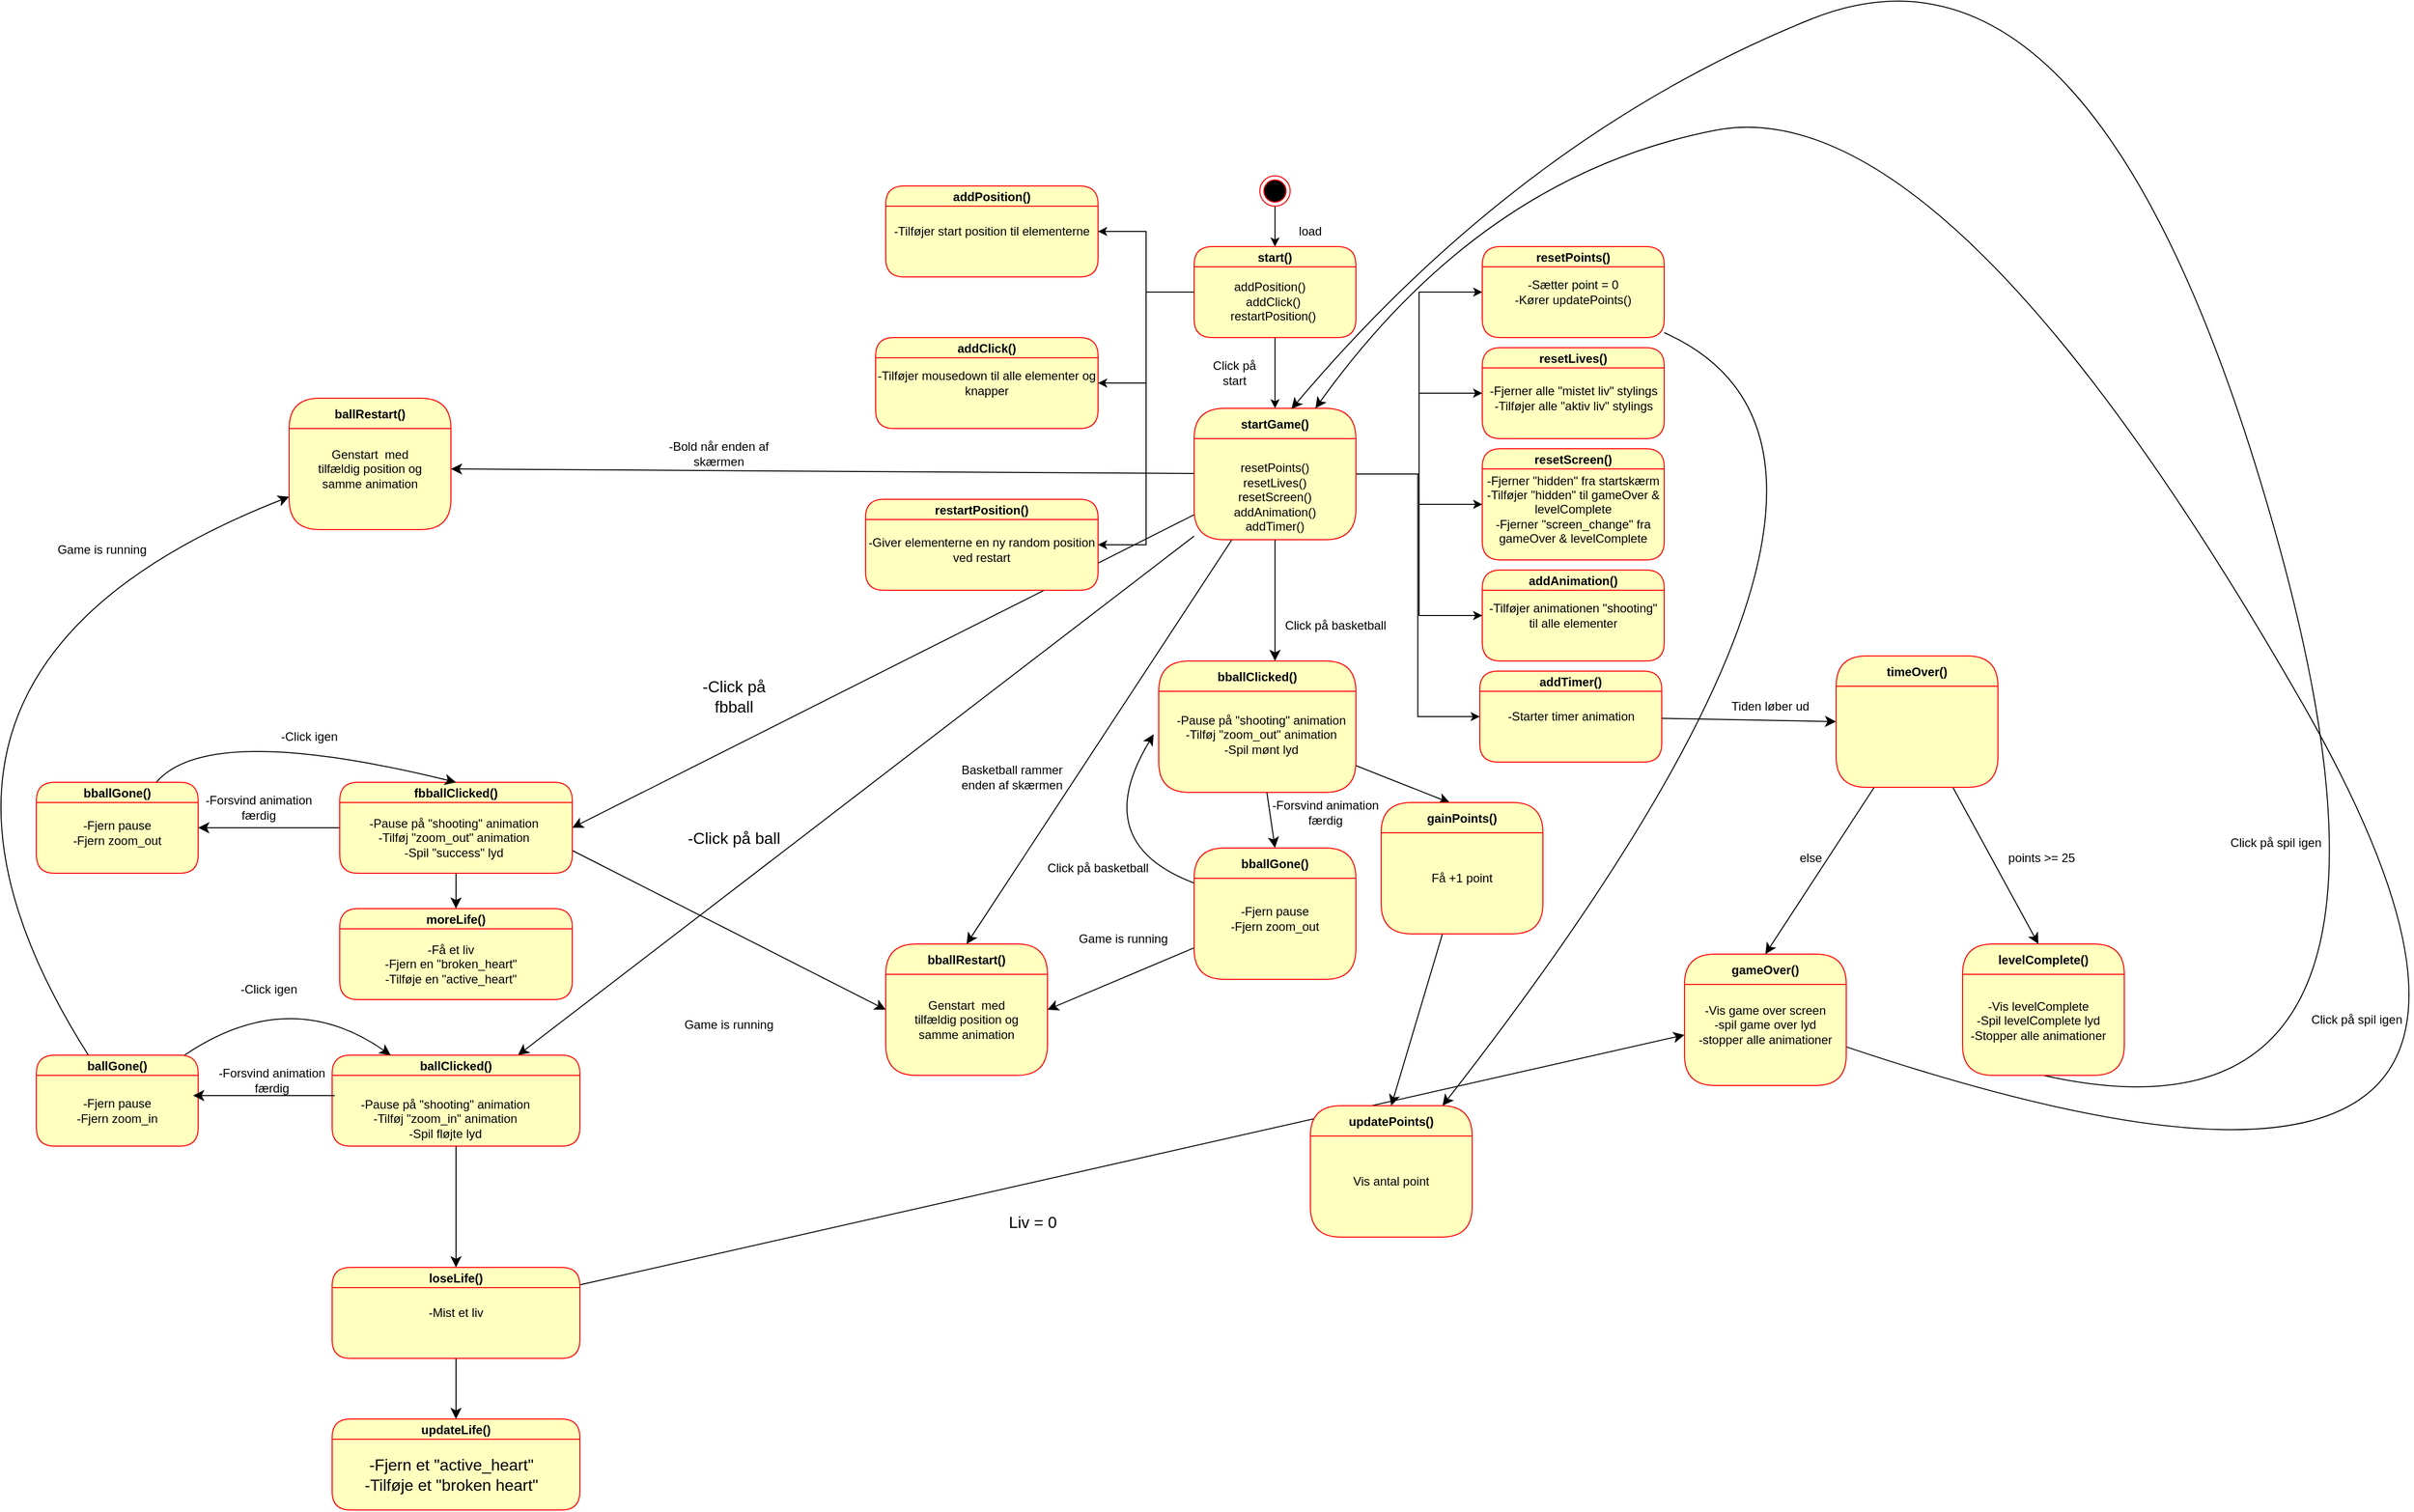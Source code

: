 <mxfile version="21.0.2" type="device" pages="2"><diagram name="Page-1" id="EKDAIRK4EQyqS29n6DTL"><mxGraphModel dx="3195" dy="2098" grid="1" gridSize="10" guides="1" tooltips="1" connect="1" arrows="1" fold="1" page="1" pageScale="1" pageWidth="850" pageHeight="1100" math="0" shadow="0"><root><mxCell id="0"/><mxCell id="1" parent="0"/><mxCell id="jFFRR9No9BR8C4mNlKIy-22" style="edgeStyle=orthogonalEdgeStyle;rounded=0;orthogonalLoop=1;jettySize=auto;html=1;fillColor=#000000;entryX=0.5;entryY=0;entryDx=0;entryDy=0;" parent="1" source="jFFRR9No9BR8C4mNlKIy-1" target="xvDKMqz-f_GZb6EuTXYa-5" edge="1"><mxGeometry relative="1" as="geometry"><mxPoint x="440" y="110" as="targetPoint"/></mxGeometry></mxCell><mxCell id="jFFRR9No9BR8C4mNlKIy-1" value="" style="ellipse;html=1;shape=endState;fillColor=#000000;strokeColor=#ff0000;" parent="1" vertex="1"><mxGeometry x="420" y="10" width="30" height="30" as="geometry"/></mxCell><mxCell id="xvDKMqz-f_GZb6EuTXYa-18" style="edgeStyle=orthogonalEdgeStyle;rounded=0;orthogonalLoop=1;jettySize=auto;html=1;exitX=0.5;exitY=1;exitDx=0;exitDy=0;entryX=0.5;entryY=0;entryDx=0;entryDy=0;" parent="1" source="xvDKMqz-f_GZb6EuTXYa-5" target="xvDKMqz-f_GZb6EuTXYa-9" edge="1"><mxGeometry relative="1" as="geometry"/></mxCell><mxCell id="xvDKMqz-f_GZb6EuTXYa-5" value="start()" style="swimlane;fontStyle=1;align=center;verticalAlign=middle;childLayout=stackLayout;horizontal=1;startSize=20;horizontalStack=0;resizeParent=0;resizeLast=1;container=0;fontColor=#000000;collapsible=0;rounded=1;arcSize=30;strokeColor=#ff0000;fillColor=#ffffc0;swimlaneFillColor=#ffffc0;dropTarget=0;" parent="1" vertex="1"><mxGeometry x="355" y="80" width="160" height="90" as="geometry"/></mxCell><mxCell id="xvDKMqz-f_GZb6EuTXYa-8" value="load" style="text;html=1;strokeColor=none;fillColor=none;align=center;verticalAlign=middle;whiteSpace=wrap;rounded=0;" parent="1" vertex="1"><mxGeometry x="440" y="50" width="60" height="30" as="geometry"/></mxCell><mxCell id="xvDKMqz-f_GZb6EuTXYa-27" style="edgeStyle=orthogonalEdgeStyle;rounded=0;orthogonalLoop=1;jettySize=auto;html=1;entryX=0;entryY=0.5;entryDx=0;entryDy=0;" parent="1" source="xvDKMqz-f_GZb6EuTXYa-9" target="xvDKMqz-f_GZb6EuTXYa-21" edge="1"><mxGeometry relative="1" as="geometry"/></mxCell><mxCell id="xvDKMqz-f_GZb6EuTXYa-28" style="edgeStyle=orthogonalEdgeStyle;rounded=0;orthogonalLoop=1;jettySize=auto;html=1;entryX=0;entryY=0.5;entryDx=0;entryDy=0;" parent="1" source="xvDKMqz-f_GZb6EuTXYa-9" target="xvDKMqz-f_GZb6EuTXYa-22" edge="1"><mxGeometry relative="1" as="geometry"><mxPoint x="640.0" y="305" as="targetPoint"/></mxGeometry></mxCell><mxCell id="xvDKMqz-f_GZb6EuTXYa-29" style="edgeStyle=orthogonalEdgeStyle;rounded=0;orthogonalLoop=1;jettySize=auto;html=1;entryX=0;entryY=0.5;entryDx=0;entryDy=0;" parent="1" source="xvDKMqz-f_GZb6EuTXYa-9" target="xvDKMqz-f_GZb6EuTXYa-23" edge="1"><mxGeometry relative="1" as="geometry"><mxPoint x="640.0" y="305" as="targetPoint"/></mxGeometry></mxCell><mxCell id="xvDKMqz-f_GZb6EuTXYa-31" style="edgeStyle=orthogonalEdgeStyle;rounded=0;orthogonalLoop=1;jettySize=auto;html=1;entryX=0;entryY=0.5;entryDx=0;entryDy=0;" parent="1" source="xvDKMqz-f_GZb6EuTXYa-9" target="xvDKMqz-f_GZb6EuTXYa-30" edge="1"><mxGeometry relative="1" as="geometry"/></mxCell><mxCell id="xvDKMqz-f_GZb6EuTXYa-33" style="edgeStyle=orthogonalEdgeStyle;rounded=0;orthogonalLoop=1;jettySize=auto;html=1;entryX=0;entryY=0.5;entryDx=0;entryDy=0;" parent="1" source="xvDKMqz-f_GZb6EuTXYa-9" target="xvDKMqz-f_GZb6EuTXYa-32" edge="1"><mxGeometry relative="1" as="geometry"><mxPoint x="590" y="540" as="targetPoint"/></mxGeometry></mxCell><mxCell id="eAfW74wQqjh-u6P9i2cn-40" style="edgeStyle=none;curved=1;rounded=0;orthogonalLoop=1;jettySize=auto;html=1;fontSize=12;startSize=8;endSize=8;entryX=0.75;entryY=0;entryDx=0;entryDy=0;" parent="1" source="xvDKMqz-f_GZb6EuTXYa-9" target="eAfW74wQqjh-u6P9i2cn-26" edge="1"><mxGeometry relative="1" as="geometry"><mxPoint x="-20" y="720" as="targetPoint"/></mxGeometry></mxCell><mxCell id="eAfW74wQqjh-u6P9i2cn-45" style="edgeStyle=none;curved=1;rounded=0;orthogonalLoop=1;jettySize=auto;html=1;fontSize=12;startSize=8;endSize=8;entryX=1;entryY=0.5;entryDx=0;entryDy=0;" parent="1" source="xvDKMqz-f_GZb6EuTXYa-9" target="eAfW74wQqjh-u6P9i2cn-28" edge="1"><mxGeometry relative="1" as="geometry"><mxPoint x="40" y="570" as="targetPoint"/></mxGeometry></mxCell><mxCell id="eAfW74wQqjh-u6P9i2cn-68" style="edgeStyle=none;curved=1;rounded=0;orthogonalLoop=1;jettySize=auto;html=1;fontSize=12;startSize=8;endSize=8;" parent="1" source="xvDKMqz-f_GZb6EuTXYa-9" edge="1"><mxGeometry relative="1" as="geometry"><mxPoint x="435" y="490" as="targetPoint"/></mxGeometry></mxCell><mxCell id="eAfW74wQqjh-u6P9i2cn-72" style="edgeStyle=none;curved=1;rounded=0;orthogonalLoop=1;jettySize=auto;html=1;fontSize=12;startSize=8;endSize=8;" parent="1" source="xvDKMqz-f_GZb6EuTXYa-9" edge="1"><mxGeometry relative="1" as="geometry"><mxPoint x="-380" y="300" as="targetPoint"/></mxGeometry></mxCell><mxCell id="eAfW74wQqjh-u6P9i2cn-84" style="edgeStyle=none;curved=1;rounded=0;orthogonalLoop=1;jettySize=auto;html=1;entryX=0.5;entryY=0;entryDx=0;entryDy=0;fontSize=12;startSize=8;endSize=8;" parent="1" source="xvDKMqz-f_GZb6EuTXYa-9" target="eAfW74wQqjh-u6P9i2cn-71" edge="1"><mxGeometry relative="1" as="geometry"/></mxCell><mxCell id="xvDKMqz-f_GZb6EuTXYa-9" value="startGame()" style="swimlane;fontStyle=1;align=center;verticalAlign=middle;childLayout=stackLayout;horizontal=1;startSize=30;horizontalStack=0;resizeParent=0;resizeLast=1;container=0;fontColor=#000000;collapsible=0;rounded=1;arcSize=36;strokeColor=#ff0000;fillColor=#ffffc0;swimlaneFillColor=#ffffc0;dropTarget=0;" parent="1" vertex="1"><mxGeometry x="355" y="240" width="160" height="130" as="geometry"/></mxCell><mxCell id="xvDKMqz-f_GZb6EuTXYa-10" value="&lt;br style=&quot;border-color: var(--border-color); padding: 0px; margin: 0px;&quot;&gt;&lt;br style=&quot;border-color: var(--border-color); padding: 0px; margin: 0px;&quot;&gt;addPosition()&lt;br style=&quot;border-color: var(--border-color); padding: 0px; margin: 0px;&quot;&gt;&amp;nbsp; addClick()&lt;br style=&quot;border-color: var(--border-color); padding: 0px; margin: 0px;&quot;&gt;&amp;nbsp; restartPosition()" style="text;html=1;strokeColor=none;fillColor=none;align=center;verticalAlign=middle;whiteSpace=wrap;rounded=0;" parent="1" vertex="1"><mxGeometry x="310" y="40" width="240" height="160" as="geometry"/></mxCell><mxCell id="xvDKMqz-f_GZb6EuTXYa-14" value="&lt;div&gt;resetPoints()&lt;/div&gt;&lt;div&gt;&lt;span style=&quot;background-color: initial;&quot;&gt;resetLives()&lt;/span&gt;&lt;br&gt;&lt;/div&gt;&lt;div&gt;&lt;span style=&quot;background-color: initial;&quot;&gt;resetScreen()&lt;/span&gt;&lt;br&gt;&lt;/div&gt;&lt;div&gt;addAnimation()&lt;/div&gt;&lt;div&gt;addTimer()&lt;/div&gt;&lt;div&gt;&lt;span style=&quot;background-color: initial;&quot;&gt;&lt;br&gt;&lt;/span&gt;&lt;/div&gt;" style="text;html=1;strokeColor=none;fillColor=none;align=center;verticalAlign=middle;whiteSpace=wrap;rounded=0;" parent="1" vertex="1"><mxGeometry x="345" y="260" width="180" height="150" as="geometry"/></mxCell><mxCell id="xvDKMqz-f_GZb6EuTXYa-19" value="Click på start" style="text;html=1;strokeColor=none;fillColor=none;align=center;verticalAlign=middle;whiteSpace=wrap;rounded=0;" parent="1" vertex="1"><mxGeometry x="365" y="190" width="60" height="30" as="geometry"/></mxCell><mxCell id="eAfW74wQqjh-u6P9i2cn-93" style="edgeStyle=none;curved=1;rounded=0;orthogonalLoop=1;jettySize=auto;html=1;fontSize=12;startSize=8;endSize=8;" parent="1" source="xvDKMqz-f_GZb6EuTXYa-21" target="eAfW74wQqjh-u6P9i2cn-90" edge="1"><mxGeometry relative="1" as="geometry"><mxPoint x="660" y="744.533" as="targetPoint"/><Array as="points"><mxPoint x="1100" y="290"/></Array></mxGeometry></mxCell><mxCell id="xvDKMqz-f_GZb6EuTXYa-21" value="resetPoints()" style="swimlane;fontStyle=1;align=center;verticalAlign=middle;childLayout=stackLayout;horizontal=1;startSize=20;horizontalStack=0;resizeParent=0;resizeLast=1;container=0;fontColor=#000000;collapsible=0;rounded=1;arcSize=30;strokeColor=#ff0000;fillColor=#ffffc0;swimlaneFillColor=#ffffc0;dropTarget=0;" parent="1" vertex="1"><mxGeometry x="640" y="80" width="180" height="90" as="geometry"/></mxCell><mxCell id="xvDKMqz-f_GZb6EuTXYa-22" value="resetLives()" style="swimlane;fontStyle=1;align=center;verticalAlign=middle;childLayout=stackLayout;horizontal=1;startSize=20;horizontalStack=0;resizeParent=0;resizeLast=1;container=0;fontColor=#000000;collapsible=0;rounded=1;arcSize=30;strokeColor=#ff0000;fillColor=#ffffc0;swimlaneFillColor=#ffffc0;dropTarget=0;" parent="1" vertex="1"><mxGeometry x="640" y="180" width="180" height="90" as="geometry"/></mxCell><mxCell id="xvDKMqz-f_GZb6EuTXYa-23" value="resetScreen()" style="swimlane;fontStyle=1;align=center;verticalAlign=middle;childLayout=stackLayout;horizontal=1;startSize=20;horizontalStack=0;resizeParent=0;resizeLast=1;container=0;fontColor=#000000;collapsible=0;rounded=1;arcSize=30;strokeColor=#ff0000;fillColor=#ffffc0;swimlaneFillColor=#ffffc0;dropTarget=0;" parent="1" vertex="1"><mxGeometry x="640" y="280" width="180" height="110" as="geometry"/></mxCell><mxCell id="xvDKMqz-f_GZb6EuTXYa-30" value="addAnimation()" style="swimlane;fontStyle=1;align=center;verticalAlign=middle;childLayout=stackLayout;horizontal=1;startSize=20;horizontalStack=0;resizeParent=0;resizeLast=1;container=0;fontColor=#000000;collapsible=0;rounded=1;arcSize=30;strokeColor=#ff0000;fillColor=#ffffc0;swimlaneFillColor=#ffffc0;dropTarget=0;" parent="1" vertex="1"><mxGeometry x="640" y="400" width="180" height="90" as="geometry"/></mxCell><mxCell id="xvDKMqz-f_GZb6EuTXYa-32" value="addTimer()" style="swimlane;fontStyle=1;align=center;verticalAlign=middle;childLayout=stackLayout;horizontal=1;startSize=20;horizontalStack=0;resizeParent=0;resizeLast=1;container=0;fontColor=#000000;collapsible=0;rounded=1;arcSize=30;strokeColor=#ff0000;fillColor=#ffffc0;swimlaneFillColor=#ffffc0;dropTarget=0;" parent="1" vertex="1"><mxGeometry x="637.5" y="500" width="180" height="90" as="geometry"/></mxCell><mxCell id="xvDKMqz-f_GZb6EuTXYa-34" value="-Sætter point = 0&lt;br&gt;-Kører updatePoints()" style="text;html=1;strokeColor=none;fillColor=none;align=center;verticalAlign=middle;whiteSpace=wrap;rounded=0;" parent="1" vertex="1"><mxGeometry x="660" y="75" width="140" height="100" as="geometry"/></mxCell><mxCell id="xvDKMqz-f_GZb6EuTXYa-36" value="-Fjerner alle &quot;mistet liv&quot; stylings&lt;br&gt;-Tilføjer alle &quot;aktiv liv&quot; stylings&lt;br&gt;" style="text;html=1;strokeColor=none;fillColor=none;align=center;verticalAlign=middle;whiteSpace=wrap;rounded=0;" parent="1" vertex="1"><mxGeometry x="642.5" y="170" width="175" height="120" as="geometry"/></mxCell><mxCell id="xvDKMqz-f_GZb6EuTXYa-37" value="-Fjerner &quot;hidden&quot; fra startskærm&lt;br&gt;-Tilføjer &quot;hidden&quot; til gameOver &amp;amp; levelComplete&lt;br&gt;-Fjerner &quot;screen_change&quot; fra gameOver &amp;amp; levelComplete" style="text;html=1;strokeColor=none;fillColor=none;align=center;verticalAlign=middle;whiteSpace=wrap;rounded=0;" parent="1" vertex="1"><mxGeometry x="630" y="220" width="200" height="240" as="geometry"/></mxCell><mxCell id="eAfW74wQqjh-u6P9i2cn-4" value="&lt;div&gt;-Tilføjer animationen &quot;shooting&quot; til alle elementer&lt;/div&gt;" style="text;html=1;strokeColor=none;fillColor=none;align=center;verticalAlign=middle;whiteSpace=wrap;rounded=0;" parent="1" vertex="1"><mxGeometry x="640" y="370" width="180" height="150" as="geometry"/></mxCell><mxCell id="eAfW74wQqjh-u6P9i2cn-108" style="edgeStyle=none;curved=1;rounded=0;orthogonalLoop=1;jettySize=auto;html=1;fontSize=12;startSize=8;endSize=8;entryX=0;entryY=0.5;entryDx=0;entryDy=0;" parent="1" source="eAfW74wQqjh-u6P9i2cn-5" target="eAfW74wQqjh-u6P9i2cn-107" edge="1"><mxGeometry relative="1" as="geometry"><mxPoint x="1100" y="540" as="targetPoint"/></mxGeometry></mxCell><mxCell id="eAfW74wQqjh-u6P9i2cn-5" value="&lt;div&gt;-Starter timer animation&lt;/div&gt;" style="text;html=1;strokeColor=none;fillColor=none;align=center;verticalAlign=middle;whiteSpace=wrap;rounded=0;" parent="1" vertex="1"><mxGeometry x="637.5" y="470" width="180" height="150" as="geometry"/></mxCell><mxCell id="eAfW74wQqjh-u6P9i2cn-9" value="addPosition()" style="swimlane;fontStyle=1;align=center;verticalAlign=middle;childLayout=stackLayout;horizontal=1;startSize=20;horizontalStack=0;resizeParent=0;resizeLast=1;container=0;fontColor=#000000;collapsible=0;rounded=1;arcSize=30;strokeColor=#ff0000;fillColor=#ffffc0;swimlaneFillColor=#ffffc0;dropTarget=0;" parent="1" vertex="1"><mxGeometry x="50" y="20" width="210" height="90" as="geometry"/></mxCell><mxCell id="eAfW74wQqjh-u6P9i2cn-10" value="addClick()" style="swimlane;fontStyle=1;align=center;verticalAlign=middle;childLayout=stackLayout;horizontal=1;startSize=20;horizontalStack=0;resizeParent=0;resizeLast=1;container=0;fontColor=#000000;collapsible=0;rounded=1;arcSize=30;strokeColor=#ff0000;fillColor=#ffffc0;swimlaneFillColor=#ffffc0;dropTarget=0;" parent="1" vertex="1"><mxGeometry x="40" y="170" width="220" height="90" as="geometry"/></mxCell><mxCell id="eAfW74wQqjh-u6P9i2cn-11" value="restartPosition()" style="swimlane;fontStyle=1;align=center;verticalAlign=middle;childLayout=stackLayout;horizontal=1;startSize=20;horizontalStack=0;resizeParent=0;resizeLast=1;container=0;fontColor=#000000;collapsible=0;rounded=1;arcSize=30;strokeColor=#ff0000;fillColor=#ffffc0;swimlaneFillColor=#ffffc0;dropTarget=0;" parent="1" vertex="1"><mxGeometry x="30" y="330" width="230" height="90" as="geometry"/></mxCell><mxCell id="eAfW74wQqjh-u6P9i2cn-13" value="-Tilføjer start position til elementerne&lt;br&gt;" style="text;html=1;strokeColor=none;fillColor=none;align=center;verticalAlign=middle;whiteSpace=wrap;rounded=0;" parent="1" vertex="1"><mxGeometry x="35" y="-15" width="240" height="160" as="geometry"/></mxCell><mxCell id="eAfW74wQqjh-u6P9i2cn-14" value="-Tilføjer mousedown til alle elementer og knapper&lt;br&gt;" style="text;html=1;strokeColor=none;fillColor=none;align=center;verticalAlign=middle;whiteSpace=wrap;rounded=0;" parent="1" vertex="1"><mxGeometry x="30" y="135" width="240" height="160" as="geometry"/></mxCell><mxCell id="eAfW74wQqjh-u6P9i2cn-15" value="-Giver elementerne en ny random position ved restart&lt;br&gt;" style="text;html=1;strokeColor=none;fillColor=none;align=center;verticalAlign=middle;whiteSpace=wrap;rounded=0;" parent="1" vertex="1"><mxGeometry x="25" y="300" width="240" height="160" as="geometry"/></mxCell><mxCell id="eAfW74wQqjh-u6P9i2cn-21" style="edgeStyle=orthogonalEdgeStyle;rounded=0;orthogonalLoop=1;jettySize=auto;html=1;entryX=1;entryY=0.5;entryDx=0;entryDy=0;exitX=0;exitY=0.5;exitDx=0;exitDy=0;" parent="1" source="xvDKMqz-f_GZb6EuTXYa-5" target="eAfW74wQqjh-u6P9i2cn-9" edge="1"><mxGeometry relative="1" as="geometry"><mxPoint x="347.5" y="130" as="sourcePoint"/><mxPoint x="472.5" y="-50" as="targetPoint"/></mxGeometry></mxCell><mxCell id="eAfW74wQqjh-u6P9i2cn-23" style="edgeStyle=orthogonalEdgeStyle;rounded=0;orthogonalLoop=1;jettySize=auto;html=1;exitX=0;exitY=0.5;exitDx=0;exitDy=0;entryX=1;entryY=0.5;entryDx=0;entryDy=0;" parent="1" source="xvDKMqz-f_GZb6EuTXYa-5" target="eAfW74wQqjh-u6P9i2cn-10" edge="1"><mxGeometry relative="1" as="geometry"><mxPoint x="365" y="135" as="sourcePoint"/><mxPoint x="310" y="220" as="targetPoint"/></mxGeometry></mxCell><mxCell id="eAfW74wQqjh-u6P9i2cn-24" style="edgeStyle=orthogonalEdgeStyle;rounded=0;orthogonalLoop=1;jettySize=auto;html=1;entryX=1;entryY=0.5;entryDx=0;entryDy=0;exitX=0;exitY=0.5;exitDx=0;exitDy=0;" parent="1" source="xvDKMqz-f_GZb6EuTXYa-5" target="eAfW74wQqjh-u6P9i2cn-11" edge="1"><mxGeometry relative="1" as="geometry"><mxPoint x="375" y="145" as="sourcePoint"/><mxPoint x="280" y="85" as="targetPoint"/></mxGeometry></mxCell><mxCell id="eAfW74wQqjh-u6P9i2cn-61" style="edgeStyle=none;curved=1;rounded=0;orthogonalLoop=1;jettySize=auto;html=1;entryX=0.5;entryY=0;entryDx=0;entryDy=0;fontSize=12;startSize=8;endSize=8;" parent="1" source="eAfW74wQqjh-u6P9i2cn-26" target="eAfW74wQqjh-u6P9i2cn-60" edge="1"><mxGeometry relative="1" as="geometry"/></mxCell><mxCell id="eAfW74wQqjh-u6P9i2cn-81" style="edgeStyle=none;curved=1;rounded=0;orthogonalLoop=1;jettySize=auto;html=1;entryX=0;entryY=0.5;entryDx=0;entryDy=0;fontSize=12;startSize=8;endSize=8;exitX=1;exitY=0.75;exitDx=0;exitDy=0;" parent="1" source="eAfW74wQqjh-u6P9i2cn-28" target="eAfW74wQqjh-u6P9i2cn-71" edge="1"><mxGeometry relative="1" as="geometry"><mxPoint x="-210" y="680" as="sourcePoint"/></mxGeometry></mxCell><mxCell id="eAfW74wQqjh-u6P9i2cn-26" value="ballClicked()" style="swimlane;fontStyle=1;align=center;verticalAlign=middle;childLayout=stackLayout;horizontal=1;startSize=20;horizontalStack=0;resizeParent=0;resizeLast=1;container=0;fontColor=#000000;collapsible=0;rounded=1;arcSize=30;strokeColor=#ff0000;fillColor=#ffffc0;swimlaneFillColor=#ffffc0;dropTarget=0;" parent="1" vertex="1"><mxGeometry x="-497.5" y="880" width="245" height="90" as="geometry"/></mxCell><mxCell id="eAfW74wQqjh-u6P9i2cn-35" style="edgeStyle=none;curved=1;rounded=0;orthogonalLoop=1;jettySize=auto;html=1;fontSize=12;startSize=8;endSize=8;entryX=0.5;entryY=0;entryDx=0;entryDy=0;" parent="1" source="eAfW74wQqjh-u6P9i2cn-28" target="eAfW74wQqjh-u6P9i2cn-36" edge="1"><mxGeometry relative="1" as="geometry"><mxPoint x="-375" y="780" as="targetPoint"/></mxGeometry></mxCell><mxCell id="eAfW74wQqjh-u6P9i2cn-42" style="edgeStyle=none;curved=1;rounded=0;orthogonalLoop=1;jettySize=auto;html=1;entryX=1;entryY=0.5;entryDx=0;entryDy=0;fontSize=12;startSize=8;endSize=8;" parent="1" source="eAfW74wQqjh-u6P9i2cn-28" target="eAfW74wQqjh-u6P9i2cn-30" edge="1"><mxGeometry relative="1" as="geometry"/></mxCell><mxCell id="eAfW74wQqjh-u6P9i2cn-28" value="fbballClicked()" style="swimlane;fontStyle=1;align=center;verticalAlign=middle;childLayout=stackLayout;horizontal=1;startSize=20;horizontalStack=0;resizeParent=0;resizeLast=1;container=0;fontColor=#000000;collapsible=0;rounded=1;arcSize=30;strokeColor=#ff0000;fillColor=#ffffc0;swimlaneFillColor=#ffffc0;dropTarget=0;" parent="1" vertex="1"><mxGeometry x="-490" y="610" width="230" height="90" as="geometry"/></mxCell><mxCell id="eAfW74wQqjh-u6P9i2cn-41" style="edgeStyle=none;curved=1;rounded=0;orthogonalLoop=1;jettySize=auto;html=1;fontSize=12;startSize=8;endSize=8;" parent="1" source="eAfW74wQqjh-u6P9i2cn-29" target="eAfW74wQqjh-u6P9i2cn-26" edge="1"><mxGeometry relative="1" as="geometry"><Array as="points"><mxPoint x="-540" y="810"/></Array></mxGeometry></mxCell><mxCell id="eAfW74wQqjh-u6P9i2cn-78" style="edgeStyle=none;curved=1;rounded=0;orthogonalLoop=1;jettySize=auto;html=1;entryX=0;entryY=0.75;entryDx=0;entryDy=0;fontSize=12;startSize=8;endSize=8;" parent="1" source="eAfW74wQqjh-u6P9i2cn-29" target="eAfW74wQqjh-u6P9i2cn-73" edge="1"><mxGeometry relative="1" as="geometry"><Array as="points"><mxPoint x="-980" y="500"/></Array></mxGeometry></mxCell><mxCell id="eAfW74wQqjh-u6P9i2cn-29" value="ballGone()" style="swimlane;fontStyle=1;align=center;verticalAlign=middle;childLayout=stackLayout;horizontal=1;startSize=20;horizontalStack=0;resizeParent=0;resizeLast=1;container=0;fontColor=#000000;collapsible=0;rounded=1;arcSize=30;strokeColor=#ff0000;fillColor=#ffffc0;swimlaneFillColor=#ffffc0;dropTarget=0;" parent="1" vertex="1"><mxGeometry x="-790" y="880" width="160" height="90" as="geometry"/></mxCell><mxCell id="eAfW74wQqjh-u6P9i2cn-32" style="edgeStyle=none;curved=1;rounded=0;orthogonalLoop=1;jettySize=auto;html=1;entryX=0.5;entryY=0;entryDx=0;entryDy=0;fontSize=12;startSize=8;endSize=8;" parent="1" source="eAfW74wQqjh-u6P9i2cn-30" target="eAfW74wQqjh-u6P9i2cn-28" edge="1"><mxGeometry relative="1" as="geometry"><Array as="points"><mxPoint x="-620" y="550"/></Array></mxGeometry></mxCell><mxCell id="eAfW74wQqjh-u6P9i2cn-30" value="bballGone()" style="swimlane;fontStyle=1;align=center;verticalAlign=middle;childLayout=stackLayout;horizontal=1;startSize=20;horizontalStack=0;resizeParent=0;resizeLast=1;container=0;fontColor=#000000;collapsible=0;rounded=1;arcSize=30;strokeColor=#ff0000;fillColor=#ffffc0;swimlaneFillColor=#ffffc0;dropTarget=0;" parent="1" vertex="1"><mxGeometry x="-790" y="610" width="160" height="90" as="geometry"/></mxCell><mxCell id="eAfW74wQqjh-u6P9i2cn-33" value="-Pause på &quot;shooting&quot; animation&lt;br&gt;-Tilføj &quot;zoom_in&quot; animation&lt;br&gt;-Spil fløjte lyd" style="text;html=1;strokeColor=none;fillColor=none;align=center;verticalAlign=middle;whiteSpace=wrap;rounded=0;" parent="1" vertex="1"><mxGeometry x="-492.5" y="880" width="212.5" height="125" as="geometry"/></mxCell><mxCell id="eAfW74wQqjh-u6P9i2cn-34" value="-Pause på &quot;shooting&quot; animation&lt;br&gt;-Tilføj &quot;zoom_out&quot; animation&lt;br&gt;-Spil &quot;success&quot; lyd" style="text;html=1;strokeColor=none;fillColor=none;align=center;verticalAlign=middle;whiteSpace=wrap;rounded=0;" parent="1" vertex="1"><mxGeometry x="-497.5" y="585" width="240" height="160" as="geometry"/></mxCell><mxCell id="eAfW74wQqjh-u6P9i2cn-36" value="moreLife()" style="swimlane;fontStyle=1;align=center;verticalAlign=middle;childLayout=stackLayout;horizontal=1;startSize=20;horizontalStack=0;resizeParent=0;resizeLast=1;container=0;fontColor=#000000;collapsible=0;rounded=1;arcSize=30;strokeColor=#ff0000;fillColor=#ffffc0;swimlaneFillColor=#ffffc0;dropTarget=0;" parent="1" vertex="1"><mxGeometry x="-490" y="735" width="230" height="90" as="geometry"/></mxCell><mxCell id="eAfW74wQqjh-u6P9i2cn-37" value="-Få et liv&lt;br&gt;-Fjern en &quot;broken_heart&quot;&lt;br&gt;-Tilføje en &quot;active_heart&quot;" style="text;html=1;strokeColor=none;fillColor=none;align=center;verticalAlign=middle;whiteSpace=wrap;rounded=0;" parent="1" vertex="1"><mxGeometry x="-500" y="710" width="240" height="160" as="geometry"/></mxCell><mxCell id="eAfW74wQqjh-u6P9i2cn-43" value="-Forsvind animation færdig" style="text;html=1;strokeColor=none;fillColor=none;align=center;verticalAlign=middle;whiteSpace=wrap;rounded=0;" parent="1" vertex="1"><mxGeometry x="-630" y="620" width="120" height="30" as="geometry"/></mxCell><mxCell id="eAfW74wQqjh-u6P9i2cn-44" value="-Click igen" style="text;html=1;strokeColor=none;fillColor=none;align=center;verticalAlign=middle;whiteSpace=wrap;rounded=0;" parent="1" vertex="1"><mxGeometry x="-550" y="550" width="60" height="30" as="geometry"/></mxCell><mxCell id="eAfW74wQqjh-u6P9i2cn-51" value="-Click på fbball" style="text;html=1;strokeColor=none;fillColor=none;align=center;verticalAlign=middle;whiteSpace=wrap;rounded=0;fontSize=16;" parent="1" vertex="1"><mxGeometry x="-150" y="510" width="100" height="30" as="geometry"/></mxCell><mxCell id="eAfW74wQqjh-u6P9i2cn-52" value="-Click på ball" style="text;html=1;strokeColor=none;fillColor=none;align=center;verticalAlign=middle;whiteSpace=wrap;rounded=0;fontSize=16;" parent="1" vertex="1"><mxGeometry x="-150" y="650" width="100" height="30" as="geometry"/></mxCell><mxCell id="eAfW74wQqjh-u6P9i2cn-53" value="-Click igen" style="text;html=1;strokeColor=none;fillColor=none;align=center;verticalAlign=middle;whiteSpace=wrap;rounded=0;" parent="1" vertex="1"><mxGeometry x="-590" y="800" width="60" height="30" as="geometry"/></mxCell><mxCell id="eAfW74wQqjh-u6P9i2cn-54" value="-Forsvind animation færdig" style="text;html=1;strokeColor=none;fillColor=none;align=center;verticalAlign=middle;whiteSpace=wrap;rounded=0;" parent="1" vertex="1"><mxGeometry x="-617.5" y="890" width="120" height="30" as="geometry"/></mxCell><mxCell id="eAfW74wQqjh-u6P9i2cn-55" style="edgeStyle=none;curved=1;rounded=0;orthogonalLoop=1;jettySize=auto;html=1;entryX=1;entryY=0.5;entryDx=0;entryDy=0;fontSize=12;startSize=8;endSize=8;" parent="1" edge="1"><mxGeometry relative="1" as="geometry"><mxPoint x="-495" y="920" as="sourcePoint"/><mxPoint x="-635" y="920" as="targetPoint"/></mxGeometry></mxCell><mxCell id="eAfW74wQqjh-u6P9i2cn-57" value="-Fjern pause&lt;br&gt;-Fjern zoom_out" style="text;html=1;strokeColor=none;fillColor=none;align=center;verticalAlign=middle;whiteSpace=wrap;rounded=0;" parent="1" vertex="1"><mxGeometry x="-760" y="645" width="100" height="30" as="geometry"/></mxCell><mxCell id="eAfW74wQqjh-u6P9i2cn-64" style="edgeStyle=none;curved=1;rounded=0;orthogonalLoop=1;jettySize=auto;html=1;fontSize=12;startSize=8;endSize=8;" parent="1" source="eAfW74wQqjh-u6P9i2cn-60" target="eAfW74wQqjh-u6P9i2cn-63" edge="1"><mxGeometry relative="1" as="geometry"/></mxCell><mxCell id="eAfW74wQqjh-u6P9i2cn-65" style="edgeStyle=none;curved=1;rounded=0;orthogonalLoop=1;jettySize=auto;html=1;fontSize=12;startSize=8;endSize=8;" parent="1" source="eAfW74wQqjh-u6P9i2cn-60" edge="1"><mxGeometry relative="1" as="geometry"><mxPoint x="840" y="860" as="targetPoint"/></mxGeometry></mxCell><mxCell id="eAfW74wQqjh-u6P9i2cn-60" value="loseLife()" style="swimlane;fontStyle=1;align=center;verticalAlign=middle;childLayout=stackLayout;horizontal=1;startSize=20;horizontalStack=0;resizeParent=0;resizeLast=1;container=0;fontColor=#000000;collapsible=0;rounded=1;arcSize=30;strokeColor=#ff0000;fillColor=#ffffc0;swimlaneFillColor=#ffffc0;dropTarget=0;" parent="1" vertex="1"><mxGeometry x="-497.5" y="1090" width="245" height="90" as="geometry"/></mxCell><mxCell id="eAfW74wQqjh-u6P9i2cn-62" value="-Mist et liv&lt;br&gt;" style="text;html=1;strokeColor=none;fillColor=none;align=center;verticalAlign=middle;whiteSpace=wrap;rounded=0;" parent="1" vertex="1"><mxGeometry x="-435" y="1120" width="120" height="30" as="geometry"/></mxCell><mxCell id="eAfW74wQqjh-u6P9i2cn-63" value="updateLife()" style="swimlane;fontStyle=1;align=center;verticalAlign=middle;childLayout=stackLayout;horizontal=1;startSize=20;horizontalStack=0;resizeParent=0;resizeLast=1;container=0;fontColor=#000000;collapsible=0;rounded=1;arcSize=30;strokeColor=#ff0000;fillColor=#ffffc0;swimlaneFillColor=#ffffc0;dropTarget=0;" parent="1" vertex="1"><mxGeometry x="-497.5" y="1240" width="245" height="90" as="geometry"/></mxCell><mxCell id="eAfW74wQqjh-u6P9i2cn-66" value="Liv = 0" style="text;html=1;align=center;verticalAlign=middle;resizable=0;points=[];autosize=1;strokeColor=none;fillColor=none;fontSize=16;" parent="1" vertex="1"><mxGeometry x="160" y="1030" width="70" height="30" as="geometry"/></mxCell><mxCell id="eAfW74wQqjh-u6P9i2cn-67" value="-Fjern et &quot;active_heart&quot;&lt;br&gt;-Tilføje et &quot;broken heart&quot;" style="text;html=1;align=center;verticalAlign=middle;resizable=0;points=[];autosize=1;strokeColor=none;fillColor=none;fontSize=16;" parent="1" vertex="1"><mxGeometry x="-480" y="1270" width="200" height="50" as="geometry"/></mxCell><mxCell id="eAfW74wQqjh-u6P9i2cn-80" style="edgeStyle=none;curved=1;rounded=0;orthogonalLoop=1;jettySize=auto;html=1;entryX=0.5;entryY=0;entryDx=0;entryDy=0;fontSize=12;startSize=8;endSize=8;" parent="1" source="eAfW74wQqjh-u6P9i2cn-69" target="eAfW74wQqjh-u6P9i2cn-70" edge="1"><mxGeometry relative="1" as="geometry"/></mxCell><mxCell id="eAfW74wQqjh-u6P9i2cn-96" style="edgeStyle=none;curved=1;rounded=0;orthogonalLoop=1;jettySize=auto;html=1;entryX=0.425;entryY=0.002;entryDx=0;entryDy=0;entryPerimeter=0;fontSize=12;startSize=8;endSize=8;" parent="1" source="eAfW74wQqjh-u6P9i2cn-69" target="eAfW74wQqjh-u6P9i2cn-94" edge="1"><mxGeometry relative="1" as="geometry"/></mxCell><mxCell id="eAfW74wQqjh-u6P9i2cn-69" value="bballClicked()" style="swimlane;fontStyle=1;align=center;verticalAlign=middle;childLayout=stackLayout;horizontal=1;startSize=30;horizontalStack=0;resizeParent=0;resizeLast=1;container=0;fontColor=#000000;collapsible=0;rounded=1;arcSize=36;strokeColor=#ff0000;fillColor=#ffffc0;swimlaneFillColor=#ffffc0;dropTarget=0;" parent="1" vertex="1"><mxGeometry x="320" y="490" width="195" height="130" as="geometry"/></mxCell><mxCell id="eAfW74wQqjh-u6P9i2cn-82" style="edgeStyle=none;curved=1;rounded=0;orthogonalLoop=1;jettySize=auto;html=1;entryX=1;entryY=0.5;entryDx=0;entryDy=0;fontSize=12;startSize=8;endSize=8;" parent="1" source="eAfW74wQqjh-u6P9i2cn-70" target="eAfW74wQqjh-u6P9i2cn-71" edge="1"><mxGeometry relative="1" as="geometry"/></mxCell><mxCell id="eAfW74wQqjh-u6P9i2cn-103" style="edgeStyle=none;curved=1;rounded=0;orthogonalLoop=1;jettySize=auto;html=1;entryX=0;entryY=0.5;entryDx=0;entryDy=0;fontSize=12;startSize=8;endSize=8;" parent="1" source="eAfW74wQqjh-u6P9i2cn-70" target="eAfW74wQqjh-u6P9i2cn-102" edge="1"><mxGeometry relative="1" as="geometry"><Array as="points"><mxPoint x="250" y="670"/></Array></mxGeometry></mxCell><mxCell id="eAfW74wQqjh-u6P9i2cn-70" value="bballGone()" style="swimlane;fontStyle=1;align=center;verticalAlign=middle;childLayout=stackLayout;horizontal=1;startSize=30;horizontalStack=0;resizeParent=0;resizeLast=1;container=0;fontColor=#000000;collapsible=0;rounded=1;arcSize=36;strokeColor=#ff0000;fillColor=#ffffc0;swimlaneFillColor=#ffffc0;dropTarget=0;" parent="1" vertex="1"><mxGeometry x="355" y="675" width="160" height="130" as="geometry"/></mxCell><mxCell id="eAfW74wQqjh-u6P9i2cn-71" value="bballRestart()" style="swimlane;fontStyle=1;align=center;verticalAlign=middle;childLayout=stackLayout;horizontal=1;startSize=30;horizontalStack=0;resizeParent=0;resizeLast=1;container=0;fontColor=#000000;collapsible=0;rounded=1;arcSize=36;strokeColor=#ff0000;fillColor=#ffffc0;swimlaneFillColor=#ffffc0;dropTarget=0;" parent="1" vertex="1"><mxGeometry x="50" y="770" width="160" height="130" as="geometry"/></mxCell><mxCell id="eAfW74wQqjh-u6P9i2cn-73" value="ballRestart()" style="swimlane;fontStyle=1;align=center;verticalAlign=middle;childLayout=stackLayout;horizontal=1;startSize=30;horizontalStack=0;resizeParent=0;resizeLast=1;container=0;fontColor=#000000;collapsible=0;rounded=1;arcSize=36;strokeColor=#ff0000;fillColor=#ffffc0;swimlaneFillColor=#ffffc0;dropTarget=0;" parent="1" vertex="1"><mxGeometry x="-540" y="230" width="160" height="130" as="geometry"/></mxCell><mxCell id="eAfW74wQqjh-u6P9i2cn-77" value="-Bold når enden af skærmen&lt;br&gt;" style="text;html=1;strokeColor=none;fillColor=none;align=center;verticalAlign=middle;whiteSpace=wrap;rounded=0;" parent="1" vertex="1"><mxGeometry x="-170" y="270" width="110" height="30" as="geometry"/></mxCell><mxCell id="eAfW74wQqjh-u6P9i2cn-79" value="Click på basketball&lt;br&gt;" style="text;html=1;strokeColor=none;fillColor=none;align=center;verticalAlign=middle;whiteSpace=wrap;rounded=0;" parent="1" vertex="1"><mxGeometry x="440" y="440" width="110" height="30" as="geometry"/></mxCell><mxCell id="eAfW74wQqjh-u6P9i2cn-83" value="Genstart&amp;nbsp; med tilfældig position og samme animation" style="text;html=1;strokeColor=none;fillColor=none;align=center;verticalAlign=middle;whiteSpace=wrap;rounded=0;" parent="1" vertex="1"><mxGeometry x="70" y="825" width="120" height="40" as="geometry"/></mxCell><mxCell id="eAfW74wQqjh-u6P9i2cn-85" value="Basketball rammer enden af skærmen" style="text;html=1;strokeColor=none;fillColor=none;align=center;verticalAlign=middle;whiteSpace=wrap;rounded=0;" parent="1" vertex="1"><mxGeometry x="120" y="590" width="110" height="30" as="geometry"/></mxCell><mxCell id="eAfW74wQqjh-u6P9i2cn-86" value="Game is running" style="text;html=1;strokeColor=none;fillColor=none;align=center;verticalAlign=middle;whiteSpace=wrap;rounded=0;" parent="1" vertex="1"><mxGeometry x="230" y="750" width="110" height="30" as="geometry"/></mxCell><mxCell id="eAfW74wQqjh-u6P9i2cn-88" value="Game is running" style="text;html=1;strokeColor=none;fillColor=none;align=center;verticalAlign=middle;whiteSpace=wrap;rounded=0;" parent="1" vertex="1"><mxGeometry x="-780" y="365" width="110" height="30" as="geometry"/></mxCell><mxCell id="eAfW74wQqjh-u6P9i2cn-89" value="Game is running" style="text;html=1;strokeColor=none;fillColor=none;align=center;verticalAlign=middle;whiteSpace=wrap;rounded=0;" parent="1" vertex="1"><mxGeometry x="-160" y="835" width="110" height="30" as="geometry"/></mxCell><mxCell id="eAfW74wQqjh-u6P9i2cn-90" value="updatePoints()" style="swimlane;fontStyle=1;align=center;verticalAlign=middle;childLayout=stackLayout;horizontal=1;startSize=30;horizontalStack=0;resizeParent=0;resizeLast=1;container=0;fontColor=#000000;collapsible=0;rounded=1;arcSize=36;strokeColor=#ff0000;fillColor=#ffffc0;swimlaneFillColor=#ffffc0;dropTarget=0;" parent="1" vertex="1"><mxGeometry x="470" y="930" width="160" height="130" as="geometry"/></mxCell><mxCell id="eAfW74wQqjh-u6P9i2cn-92" value="Vis antal point" style="text;html=1;strokeColor=none;fillColor=none;align=center;verticalAlign=middle;whiteSpace=wrap;rounded=0;" parent="1" vertex="1"><mxGeometry x="495" y="990" width="110" height="30" as="geometry"/></mxCell><mxCell id="eAfW74wQqjh-u6P9i2cn-97" style="edgeStyle=none;curved=1;rounded=0;orthogonalLoop=1;jettySize=auto;html=1;entryX=0.5;entryY=0;entryDx=0;entryDy=0;fontSize=12;startSize=8;endSize=8;" parent="1" source="eAfW74wQqjh-u6P9i2cn-94" target="eAfW74wQqjh-u6P9i2cn-90" edge="1"><mxGeometry relative="1" as="geometry"/></mxCell><mxCell id="eAfW74wQqjh-u6P9i2cn-94" value="gainPoints()" style="swimlane;fontStyle=1;align=center;verticalAlign=middle;childLayout=stackLayout;horizontal=1;startSize=30;horizontalStack=0;resizeParent=0;resizeLast=1;container=0;fontColor=#000000;collapsible=0;rounded=1;arcSize=36;strokeColor=#ff0000;fillColor=#ffffc0;swimlaneFillColor=#ffffc0;dropTarget=0;" parent="1" vertex="1"><mxGeometry x="540" y="630" width="160" height="130" as="geometry"/></mxCell><mxCell id="eAfW74wQqjh-u6P9i2cn-95" value="Få +1 point" style="text;html=1;strokeColor=none;fillColor=none;align=center;verticalAlign=middle;whiteSpace=wrap;rounded=0;" parent="1" vertex="1"><mxGeometry x="565" y="690" width="110" height="30" as="geometry"/></mxCell><mxCell id="eAfW74wQqjh-u6P9i2cn-99" value="-Fjern pause&lt;br&gt;-Fjern zoom_in" style="text;html=1;strokeColor=none;fillColor=none;align=center;verticalAlign=middle;whiteSpace=wrap;rounded=0;" parent="1" vertex="1"><mxGeometry x="-760" y="920" width="100" height="30" as="geometry"/></mxCell><mxCell id="eAfW74wQqjh-u6P9i2cn-100" value="-Fjern pause&lt;br&gt;-Fjern zoom_out" style="text;html=1;strokeColor=none;fillColor=none;align=center;verticalAlign=middle;whiteSpace=wrap;rounded=0;" parent="1" vertex="1"><mxGeometry x="385" y="730" width="100" height="30" as="geometry"/></mxCell><mxCell id="eAfW74wQqjh-u6P9i2cn-101" value="Genstart&amp;nbsp; med tilfældig position og samme animation" style="text;html=1;strokeColor=none;fillColor=none;align=center;verticalAlign=middle;whiteSpace=wrap;rounded=0;" parent="1" vertex="1"><mxGeometry x="-520" y="280" width="120" height="40" as="geometry"/></mxCell><mxCell id="eAfW74wQqjh-u6P9i2cn-102" value="-Pause på &quot;shooting&quot; animation&lt;br&gt;-Tilføj &quot;zoom_out&quot; animation&lt;br&gt;-Spil mønt lyd" style="text;html=1;strokeColor=none;fillColor=none;align=center;verticalAlign=middle;whiteSpace=wrap;rounded=0;" parent="1" vertex="1"><mxGeometry x="315" y="500" width="212.5" height="125" as="geometry"/></mxCell><mxCell id="eAfW74wQqjh-u6P9i2cn-104" value="Click på basketball&lt;br&gt;" style="text;html=1;strokeColor=none;fillColor=none;align=center;verticalAlign=middle;whiteSpace=wrap;rounded=0;" parent="1" vertex="1"><mxGeometry x="205" y="680" width="110" height="30" as="geometry"/></mxCell><mxCell id="eAfW74wQqjh-u6P9i2cn-106" value="-Forsvind animation færdig" style="text;html=1;strokeColor=none;fillColor=none;align=center;verticalAlign=middle;whiteSpace=wrap;rounded=0;" parent="1" vertex="1"><mxGeometry x="425" y="625" width="120" height="30" as="geometry"/></mxCell><mxCell id="eAfW74wQqjh-u6P9i2cn-110" style="edgeStyle=none;curved=1;rounded=0;orthogonalLoop=1;jettySize=auto;html=1;fontSize=12;startSize=8;endSize=8;" parent="1" source="eAfW74wQqjh-u6P9i2cn-107" edge="1"><mxGeometry relative="1" as="geometry"><mxPoint x="920" y="780" as="targetPoint"/></mxGeometry></mxCell><mxCell id="eAfW74wQqjh-u6P9i2cn-111" style="edgeStyle=none;curved=1;rounded=0;orthogonalLoop=1;jettySize=auto;html=1;fontSize=12;startSize=8;endSize=8;" parent="1" source="eAfW74wQqjh-u6P9i2cn-107" edge="1"><mxGeometry relative="1" as="geometry"><mxPoint x="1190.0" y="770" as="targetPoint"/></mxGeometry></mxCell><mxCell id="eAfW74wQqjh-u6P9i2cn-107" value="timeOver()" style="swimlane;fontStyle=1;align=center;verticalAlign=middle;childLayout=stackLayout;horizontal=1;startSize=30;horizontalStack=0;resizeParent=0;resizeLast=1;container=0;fontColor=#000000;collapsible=0;rounded=1;arcSize=36;strokeColor=#ff0000;fillColor=#ffffc0;swimlaneFillColor=#ffffc0;dropTarget=0;" parent="1" vertex="1"><mxGeometry x="990" y="485" width="160" height="130" as="geometry"/></mxCell><mxCell id="eAfW74wQqjh-u6P9i2cn-109" value="Tiden løber ud" style="text;html=1;strokeColor=none;fillColor=none;align=center;verticalAlign=middle;whiteSpace=wrap;rounded=0;" parent="1" vertex="1"><mxGeometry x="870" y="520" width="110" height="30" as="geometry"/></mxCell><mxCell id="eAfW74wQqjh-u6P9i2cn-125" style="edgeStyle=none;curved=1;rounded=0;orthogonalLoop=1;jettySize=auto;html=1;fontSize=12;startSize=8;endSize=8;entryX=0.75;entryY=0;entryDx=0;entryDy=0;" parent="1" source="eAfW74wQqjh-u6P9i2cn-112" target="xvDKMqz-f_GZb6EuTXYa-9" edge="1"><mxGeometry relative="1" as="geometry"><mxPoint x="961.778" y="40" as="targetPoint"/><Array as="points"><mxPoint x="1800" y="1140"/><mxPoint x="1100" y="-80"/><mxPoint x="640" y="10"/></Array></mxGeometry></mxCell><mxCell id="eAfW74wQqjh-u6P9i2cn-112" value="gameOver()" style="swimlane;fontStyle=1;align=center;verticalAlign=middle;childLayout=stackLayout;horizontal=1;startSize=30;horizontalStack=0;resizeParent=0;resizeLast=1;container=0;fontColor=#000000;collapsible=0;rounded=1;arcSize=36;strokeColor=#ff0000;fillColor=#ffffc0;swimlaneFillColor=#ffffc0;dropTarget=0;" parent="1" vertex="1"><mxGeometry x="840" y="780" width="160" height="130" as="geometry"/></mxCell><mxCell id="eAfW74wQqjh-u6P9i2cn-126" style="edgeStyle=none;curved=1;rounded=0;orthogonalLoop=1;jettySize=auto;html=1;fontSize=12;startSize=8;endSize=8;entryX=0.602;entryY=0.005;entryDx=0;entryDy=0;exitX=0.5;exitY=1;exitDx=0;exitDy=0;entryPerimeter=0;" parent="1" source="eAfW74wQqjh-u6P9i2cn-113" target="xvDKMqz-f_GZb6EuTXYa-9" edge="1"><mxGeometry relative="1" as="geometry"><mxPoint x="1500" y="710" as="targetPoint"/><Array as="points"><mxPoint x="1600" y="990"/><mxPoint x="1250" y="-260"/><mxPoint x="680" y="-30"/></Array></mxGeometry></mxCell><mxCell id="eAfW74wQqjh-u6P9i2cn-113" value="levelComplete()" style="swimlane;fontStyle=1;align=center;verticalAlign=middle;childLayout=stackLayout;horizontal=1;startSize=30;horizontalStack=0;resizeParent=0;resizeLast=1;container=0;fontColor=#000000;collapsible=0;rounded=1;arcSize=36;strokeColor=#ff0000;fillColor=#ffffc0;swimlaneFillColor=#ffffc0;dropTarget=0;" parent="1" vertex="1"><mxGeometry x="1115" y="770" width="160" height="130" as="geometry"/></mxCell><mxCell id="eAfW74wQqjh-u6P9i2cn-117" value="points &amp;gt;= 25&amp;nbsp;" style="text;html=1;strokeColor=none;fillColor=none;align=center;verticalAlign=middle;whiteSpace=wrap;rounded=0;" parent="1" vertex="1"><mxGeometry x="1140" y="670" width="110" height="30" as="geometry"/></mxCell><mxCell id="eAfW74wQqjh-u6P9i2cn-118" value="else" style="text;html=1;strokeColor=none;fillColor=none;align=center;verticalAlign=middle;whiteSpace=wrap;rounded=0;" parent="1" vertex="1"><mxGeometry x="910" y="670" width="110" height="30" as="geometry"/></mxCell><mxCell id="eAfW74wQqjh-u6P9i2cn-119" value="-Vis game over screen&lt;br&gt;-spil game over lyd&lt;br&gt;-stopper alle animationer&lt;br&gt;" style="text;html=1;strokeColor=none;fillColor=none;align=center;verticalAlign=middle;whiteSpace=wrap;rounded=0;" parent="1" vertex="1"><mxGeometry x="850" y="835" width="140" height="30" as="geometry"/></mxCell><mxCell id="eAfW74wQqjh-u6P9i2cn-120" value="-Vis levelComplete&lt;br&gt;-Spil levelComplete lyd&lt;br&gt;-Stopper alle animationer&lt;br&gt;" style="text;html=1;strokeColor=none;fillColor=none;align=center;verticalAlign=middle;whiteSpace=wrap;rounded=0;" parent="1" vertex="1"><mxGeometry x="1120" y="831" width="140" height="30" as="geometry"/></mxCell><mxCell id="eAfW74wQqjh-u6P9i2cn-127" value="Click på spil igen" style="text;html=1;strokeColor=none;fillColor=none;align=center;verticalAlign=middle;whiteSpace=wrap;rounded=0;" parent="1" vertex="1"><mxGeometry x="1370" y="655" width="110" height="30" as="geometry"/></mxCell><mxCell id="eAfW74wQqjh-u6P9i2cn-128" value="Click på spil igen" style="text;html=1;strokeColor=none;fillColor=none;align=center;verticalAlign=middle;whiteSpace=wrap;rounded=0;" parent="1" vertex="1"><mxGeometry x="1450" y="830" width="110" height="30" as="geometry"/></mxCell></root></mxGraphModel></diagram><diagram id="lNxGY5hzxRo3DFbA0r42" name="Page-2"><mxGraphModel dx="1262" dy="599" grid="0" gridSize="10" guides="1" tooltips="1" connect="1" arrows="1" fold="1" page="0" pageScale="1" pageWidth="850" pageHeight="1100" math="0" shadow="0"><root><mxCell id="0"/><mxCell id="1" parent="0"/></root></mxGraphModel></diagram></mxfile>